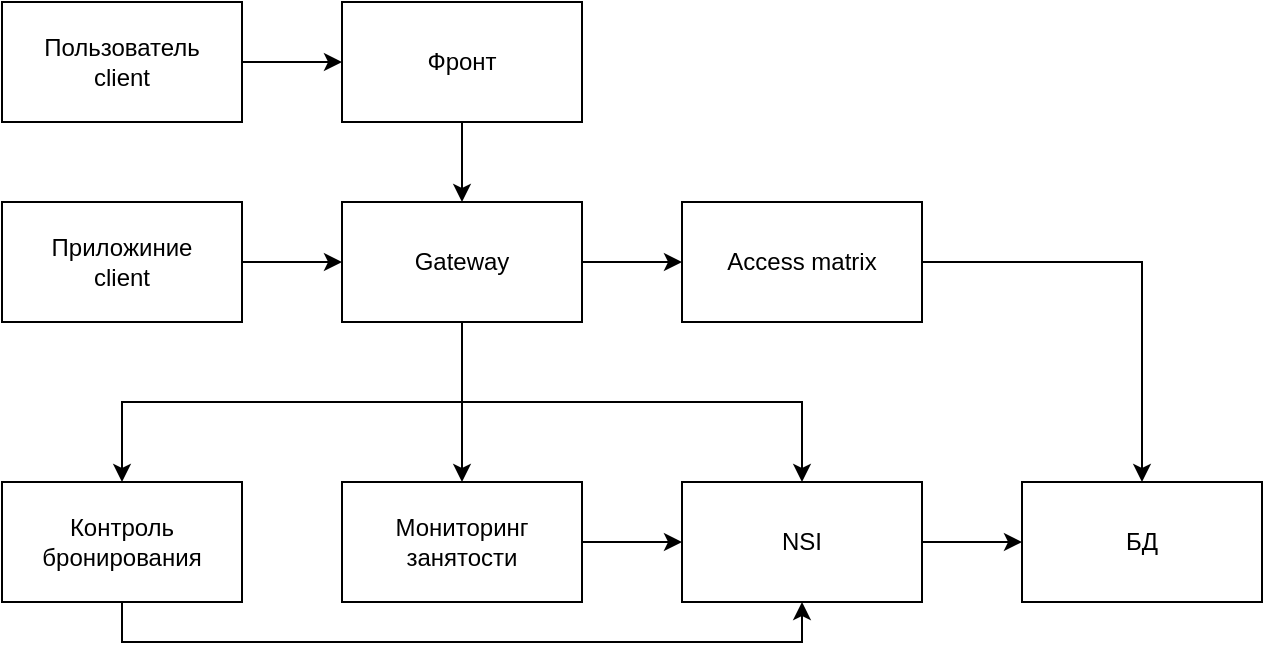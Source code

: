 <mxfile version="22.1.5" type="github">
  <diagram name="Страница — 1" id="ejxRM6sy8iXU6pytJV8V">
    <mxGraphModel dx="1426" dy="751" grid="1" gridSize="10" guides="1" tooltips="1" connect="1" arrows="1" fold="1" page="1" pageScale="1" pageWidth="827" pageHeight="1169" math="0" shadow="0">
      <root>
        <mxCell id="0" />
        <mxCell id="1" parent="0" />
        <mxCell id="-Ux7-sMBjBibabKgl1pU-4" style="edgeStyle=orthogonalEdgeStyle;rounded=0;orthogonalLoop=1;jettySize=auto;html=1;exitX=1;exitY=0.5;exitDx=0;exitDy=0;entryX=0;entryY=0.5;entryDx=0;entryDy=0;" edge="1" parent="1" source="-Ux7-sMBjBibabKgl1pU-1" target="-Ux7-sMBjBibabKgl1pU-3">
          <mxGeometry relative="1" as="geometry" />
        </mxCell>
        <mxCell id="-Ux7-sMBjBibabKgl1pU-1" value="Пользователь&lt;br&gt;client" style="rounded=0;whiteSpace=wrap;html=1;" vertex="1" parent="1">
          <mxGeometry x="120" y="190" width="120" height="60" as="geometry" />
        </mxCell>
        <mxCell id="-Ux7-sMBjBibabKgl1pU-20" style="edgeStyle=orthogonalEdgeStyle;rounded=0;orthogonalLoop=1;jettySize=auto;html=1;exitX=1;exitY=0.5;exitDx=0;exitDy=0;entryX=0;entryY=0.5;entryDx=0;entryDy=0;" edge="1" parent="1" source="-Ux7-sMBjBibabKgl1pU-2" target="-Ux7-sMBjBibabKgl1pU-6">
          <mxGeometry relative="1" as="geometry" />
        </mxCell>
        <mxCell id="-Ux7-sMBjBibabKgl1pU-2" value="Приложиние&lt;br&gt;client" style="rounded=0;whiteSpace=wrap;html=1;" vertex="1" parent="1">
          <mxGeometry x="120" y="290" width="120" height="60" as="geometry" />
        </mxCell>
        <mxCell id="-Ux7-sMBjBibabKgl1pU-7" value="" style="edgeStyle=orthogonalEdgeStyle;rounded=0;orthogonalLoop=1;jettySize=auto;html=1;" edge="1" parent="1" source="-Ux7-sMBjBibabKgl1pU-3" target="-Ux7-sMBjBibabKgl1pU-6">
          <mxGeometry relative="1" as="geometry" />
        </mxCell>
        <mxCell id="-Ux7-sMBjBibabKgl1pU-3" value="Фронт" style="rounded=0;whiteSpace=wrap;html=1;" vertex="1" parent="1">
          <mxGeometry x="290" y="190" width="120" height="60" as="geometry" />
        </mxCell>
        <mxCell id="-Ux7-sMBjBibabKgl1pU-9" value="" style="edgeStyle=orthogonalEdgeStyle;rounded=0;orthogonalLoop=1;jettySize=auto;html=1;" edge="1" parent="1" source="-Ux7-sMBjBibabKgl1pU-6" target="-Ux7-sMBjBibabKgl1pU-8">
          <mxGeometry relative="1" as="geometry" />
        </mxCell>
        <mxCell id="-Ux7-sMBjBibabKgl1pU-11" value="" style="edgeStyle=orthogonalEdgeStyle;rounded=0;orthogonalLoop=1;jettySize=auto;html=1;" edge="1" parent="1" source="-Ux7-sMBjBibabKgl1pU-6" target="-Ux7-sMBjBibabKgl1pU-10">
          <mxGeometry relative="1" as="geometry" />
        </mxCell>
        <mxCell id="-Ux7-sMBjBibabKgl1pU-14" style="edgeStyle=orthogonalEdgeStyle;rounded=0;orthogonalLoop=1;jettySize=auto;html=1;exitX=0.5;exitY=1;exitDx=0;exitDy=0;entryX=0.5;entryY=0;entryDx=0;entryDy=0;" edge="1" parent="1" source="-Ux7-sMBjBibabKgl1pU-6" target="-Ux7-sMBjBibabKgl1pU-12">
          <mxGeometry relative="1" as="geometry" />
        </mxCell>
        <mxCell id="-Ux7-sMBjBibabKgl1pU-16" style="edgeStyle=orthogonalEdgeStyle;rounded=0;orthogonalLoop=1;jettySize=auto;html=1;exitX=0.5;exitY=1;exitDx=0;exitDy=0;" edge="1" parent="1" source="-Ux7-sMBjBibabKgl1pU-6" target="-Ux7-sMBjBibabKgl1pU-15">
          <mxGeometry relative="1" as="geometry" />
        </mxCell>
        <mxCell id="-Ux7-sMBjBibabKgl1pU-6" value="Gateway" style="rounded=0;whiteSpace=wrap;html=1;" vertex="1" parent="1">
          <mxGeometry x="290" y="290" width="120" height="60" as="geometry" />
        </mxCell>
        <mxCell id="-Ux7-sMBjBibabKgl1pU-19" style="edgeStyle=orthogonalEdgeStyle;rounded=0;orthogonalLoop=1;jettySize=auto;html=1;exitX=1;exitY=0.5;exitDx=0;exitDy=0;" edge="1" parent="1" source="-Ux7-sMBjBibabKgl1pU-8" target="-Ux7-sMBjBibabKgl1pU-17">
          <mxGeometry relative="1" as="geometry" />
        </mxCell>
        <mxCell id="-Ux7-sMBjBibabKgl1pU-8" value="Access matrix" style="rounded=0;whiteSpace=wrap;html=1;" vertex="1" parent="1">
          <mxGeometry x="460" y="290" width="120" height="60" as="geometry" />
        </mxCell>
        <mxCell id="-Ux7-sMBjBibabKgl1pU-13" value="" style="edgeStyle=orthogonalEdgeStyle;rounded=0;orthogonalLoop=1;jettySize=auto;html=1;" edge="1" parent="1" source="-Ux7-sMBjBibabKgl1pU-10" target="-Ux7-sMBjBibabKgl1pU-12">
          <mxGeometry relative="1" as="geometry" />
        </mxCell>
        <mxCell id="-Ux7-sMBjBibabKgl1pU-10" value="Мониторинг занятости" style="rounded=0;whiteSpace=wrap;html=1;" vertex="1" parent="1">
          <mxGeometry x="290" y="430" width="120" height="60" as="geometry" />
        </mxCell>
        <mxCell id="-Ux7-sMBjBibabKgl1pU-18" style="edgeStyle=orthogonalEdgeStyle;rounded=0;orthogonalLoop=1;jettySize=auto;html=1;exitX=1;exitY=0.5;exitDx=0;exitDy=0;" edge="1" parent="1" source="-Ux7-sMBjBibabKgl1pU-12" target="-Ux7-sMBjBibabKgl1pU-17">
          <mxGeometry relative="1" as="geometry" />
        </mxCell>
        <mxCell id="-Ux7-sMBjBibabKgl1pU-12" value="NSI" style="rounded=0;whiteSpace=wrap;html=1;" vertex="1" parent="1">
          <mxGeometry x="460" y="430" width="120" height="60" as="geometry" />
        </mxCell>
        <mxCell id="-Ux7-sMBjBibabKgl1pU-21" style="edgeStyle=orthogonalEdgeStyle;rounded=0;orthogonalLoop=1;jettySize=auto;html=1;exitX=0.5;exitY=1;exitDx=0;exitDy=0;entryX=0.5;entryY=1;entryDx=0;entryDy=0;" edge="1" parent="1" source="-Ux7-sMBjBibabKgl1pU-15" target="-Ux7-sMBjBibabKgl1pU-12">
          <mxGeometry relative="1" as="geometry" />
        </mxCell>
        <mxCell id="-Ux7-sMBjBibabKgl1pU-15" value="Контроль бронирования" style="rounded=0;whiteSpace=wrap;html=1;" vertex="1" parent="1">
          <mxGeometry x="120" y="430" width="120" height="60" as="geometry" />
        </mxCell>
        <mxCell id="-Ux7-sMBjBibabKgl1pU-17" value="БД" style="rounded=0;whiteSpace=wrap;html=1;" vertex="1" parent="1">
          <mxGeometry x="630" y="430" width="120" height="60" as="geometry" />
        </mxCell>
      </root>
    </mxGraphModel>
  </diagram>
</mxfile>

